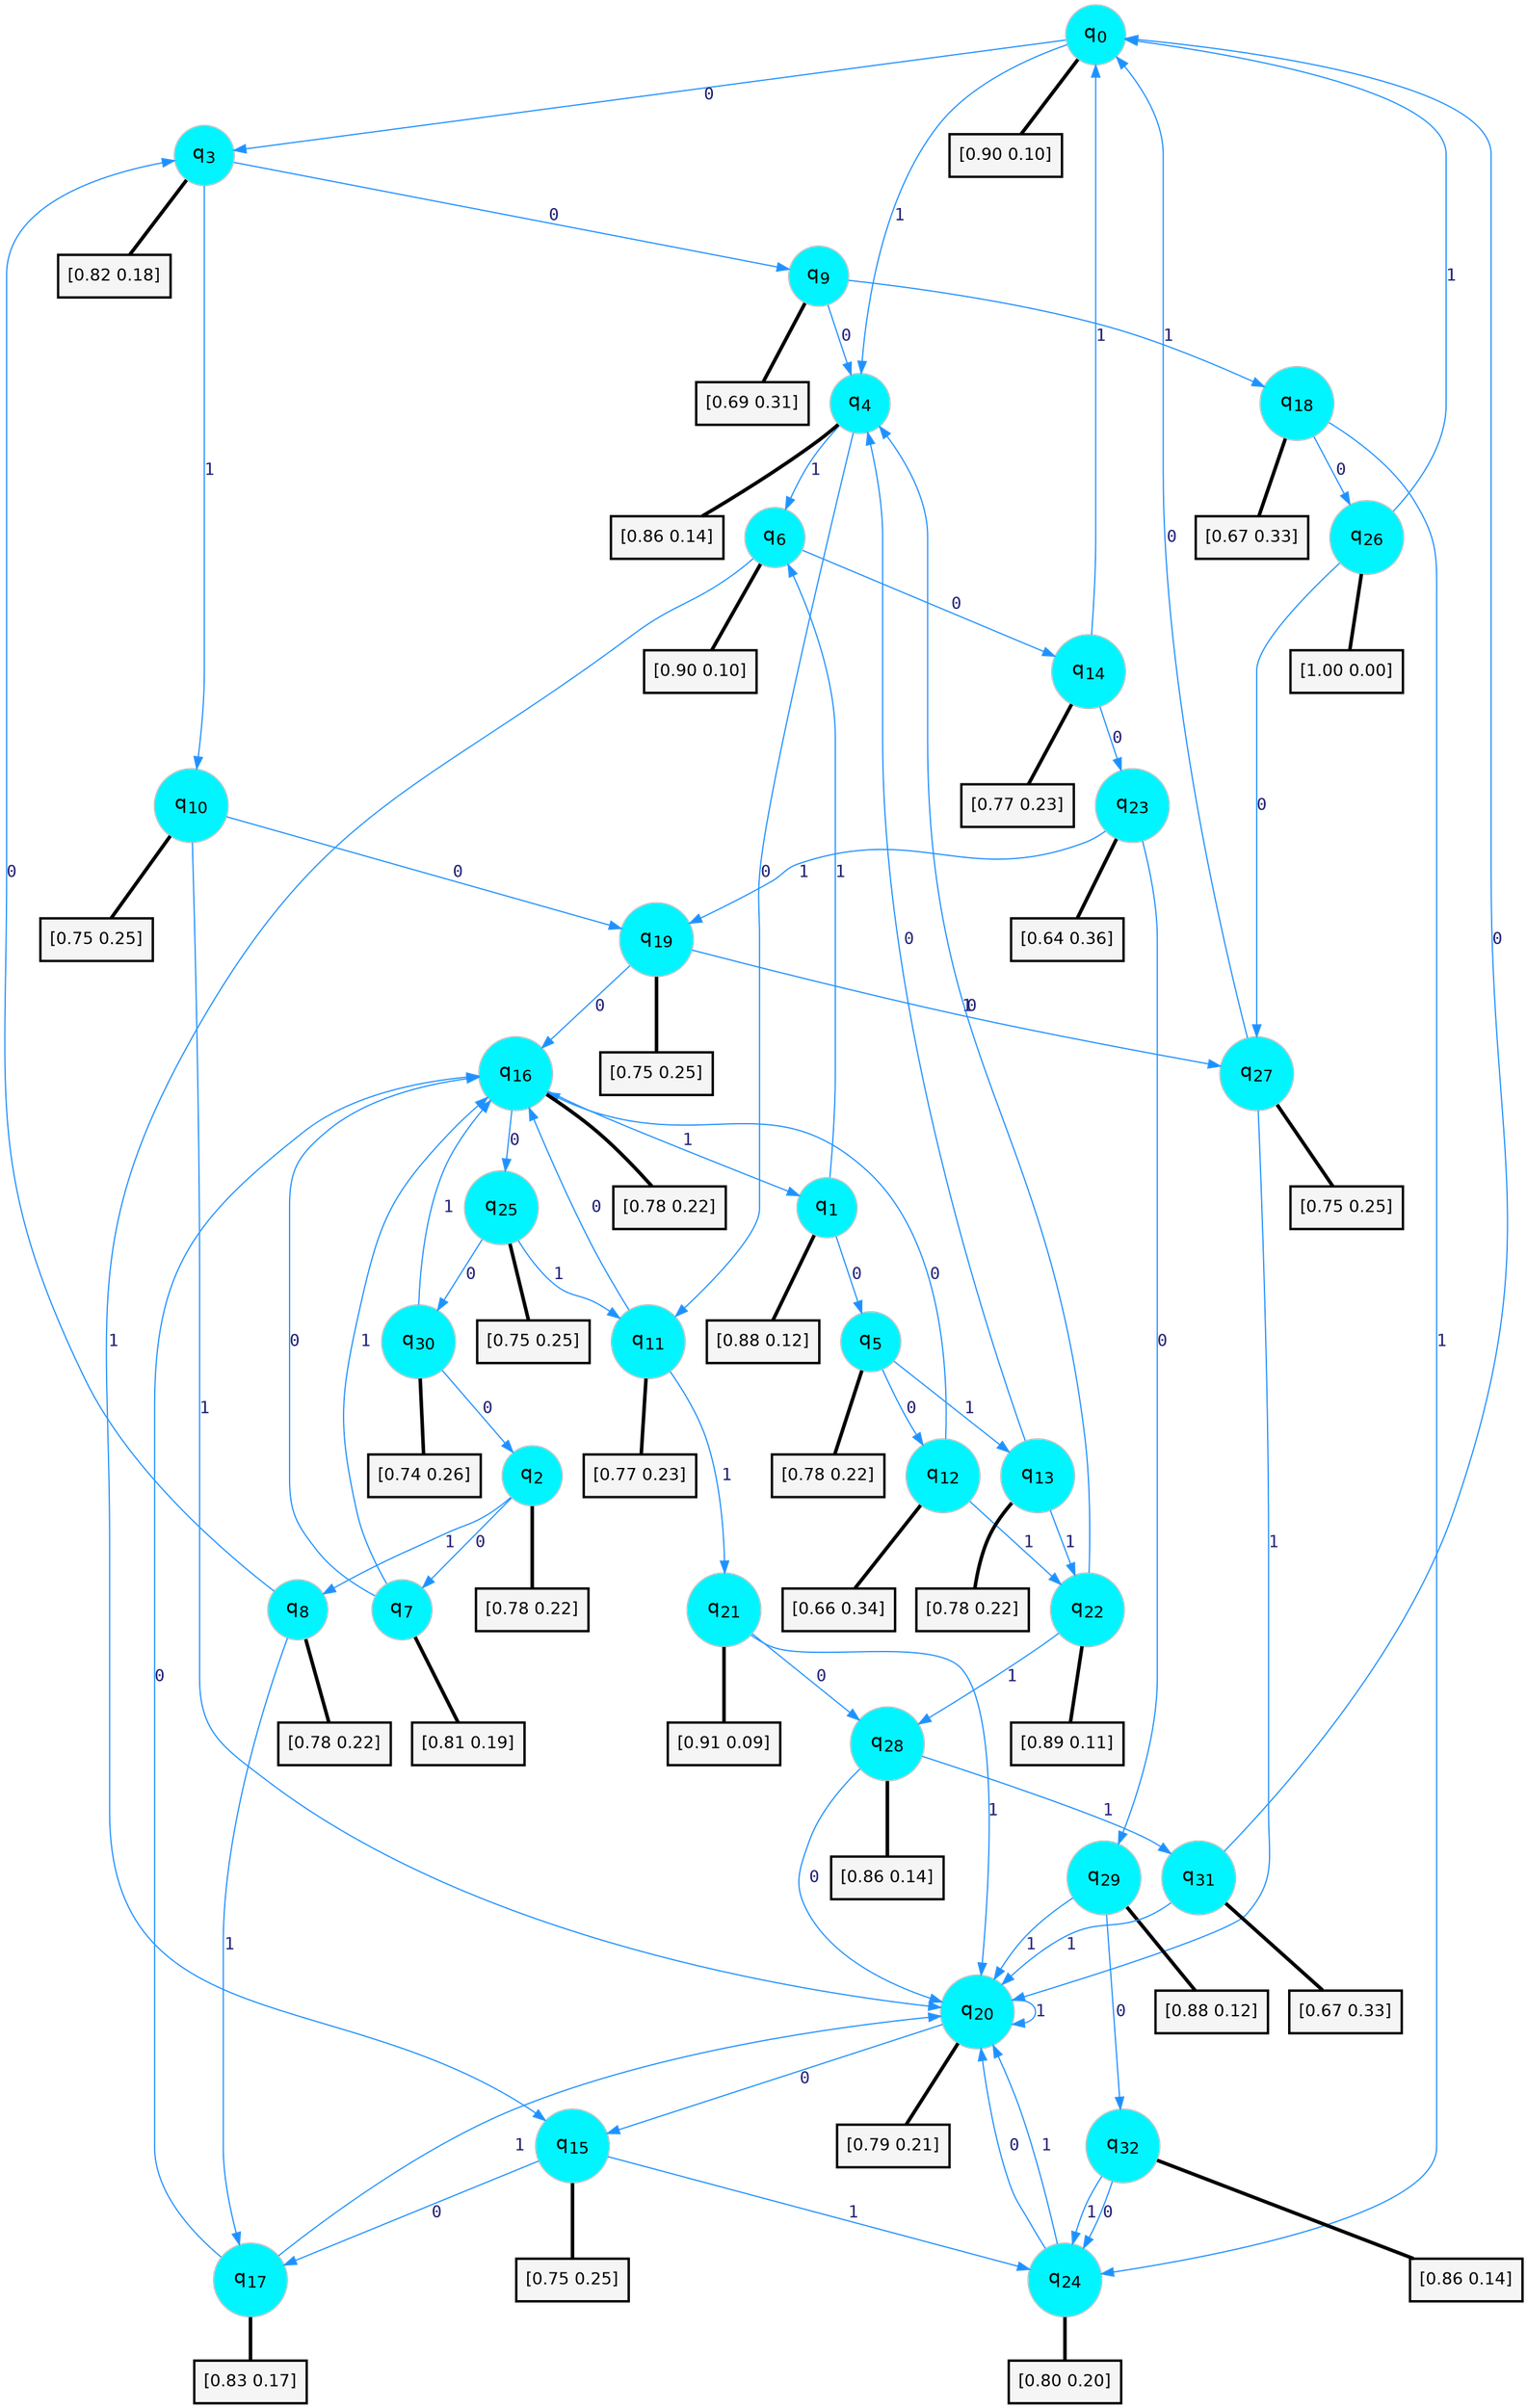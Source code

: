 digraph G {
graph [
bgcolor=transparent, dpi=300, rankdir=TD, size="40,25"];
node [
color=gray, fillcolor=turquoise1, fontcolor=black, fontname=Helvetica, fontsize=16, fontweight=bold, shape=circle, style=filled];
edge [
arrowsize=1, color=dodgerblue1, fontcolor=midnightblue, fontname=courier, fontweight=bold, penwidth=1, style=solid, weight=20];
0[label=<q<SUB>0</SUB>>];
1[label=<q<SUB>1</SUB>>];
2[label=<q<SUB>2</SUB>>];
3[label=<q<SUB>3</SUB>>];
4[label=<q<SUB>4</SUB>>];
5[label=<q<SUB>5</SUB>>];
6[label=<q<SUB>6</SUB>>];
7[label=<q<SUB>7</SUB>>];
8[label=<q<SUB>8</SUB>>];
9[label=<q<SUB>9</SUB>>];
10[label=<q<SUB>10</SUB>>];
11[label=<q<SUB>11</SUB>>];
12[label=<q<SUB>12</SUB>>];
13[label=<q<SUB>13</SUB>>];
14[label=<q<SUB>14</SUB>>];
15[label=<q<SUB>15</SUB>>];
16[label=<q<SUB>16</SUB>>];
17[label=<q<SUB>17</SUB>>];
18[label=<q<SUB>18</SUB>>];
19[label=<q<SUB>19</SUB>>];
20[label=<q<SUB>20</SUB>>];
21[label=<q<SUB>21</SUB>>];
22[label=<q<SUB>22</SUB>>];
23[label=<q<SUB>23</SUB>>];
24[label=<q<SUB>24</SUB>>];
25[label=<q<SUB>25</SUB>>];
26[label=<q<SUB>26</SUB>>];
27[label=<q<SUB>27</SUB>>];
28[label=<q<SUB>28</SUB>>];
29[label=<q<SUB>29</SUB>>];
30[label=<q<SUB>30</SUB>>];
31[label=<q<SUB>31</SUB>>];
32[label=<q<SUB>32</SUB>>];
33[label="[0.90 0.10]", shape=box,fontcolor=black, fontname=Helvetica, fontsize=14, penwidth=2, fillcolor=whitesmoke,color=black];
34[label="[0.88 0.12]", shape=box,fontcolor=black, fontname=Helvetica, fontsize=14, penwidth=2, fillcolor=whitesmoke,color=black];
35[label="[0.78 0.22]", shape=box,fontcolor=black, fontname=Helvetica, fontsize=14, penwidth=2, fillcolor=whitesmoke,color=black];
36[label="[0.82 0.18]", shape=box,fontcolor=black, fontname=Helvetica, fontsize=14, penwidth=2, fillcolor=whitesmoke,color=black];
37[label="[0.86 0.14]", shape=box,fontcolor=black, fontname=Helvetica, fontsize=14, penwidth=2, fillcolor=whitesmoke,color=black];
38[label="[0.78 0.22]", shape=box,fontcolor=black, fontname=Helvetica, fontsize=14, penwidth=2, fillcolor=whitesmoke,color=black];
39[label="[0.90 0.10]", shape=box,fontcolor=black, fontname=Helvetica, fontsize=14, penwidth=2, fillcolor=whitesmoke,color=black];
40[label="[0.81 0.19]", shape=box,fontcolor=black, fontname=Helvetica, fontsize=14, penwidth=2, fillcolor=whitesmoke,color=black];
41[label="[0.78 0.22]", shape=box,fontcolor=black, fontname=Helvetica, fontsize=14, penwidth=2, fillcolor=whitesmoke,color=black];
42[label="[0.69 0.31]", shape=box,fontcolor=black, fontname=Helvetica, fontsize=14, penwidth=2, fillcolor=whitesmoke,color=black];
43[label="[0.75 0.25]", shape=box,fontcolor=black, fontname=Helvetica, fontsize=14, penwidth=2, fillcolor=whitesmoke,color=black];
44[label="[0.77 0.23]", shape=box,fontcolor=black, fontname=Helvetica, fontsize=14, penwidth=2, fillcolor=whitesmoke,color=black];
45[label="[0.66 0.34]", shape=box,fontcolor=black, fontname=Helvetica, fontsize=14, penwidth=2, fillcolor=whitesmoke,color=black];
46[label="[0.78 0.22]", shape=box,fontcolor=black, fontname=Helvetica, fontsize=14, penwidth=2, fillcolor=whitesmoke,color=black];
47[label="[0.77 0.23]", shape=box,fontcolor=black, fontname=Helvetica, fontsize=14, penwidth=2, fillcolor=whitesmoke,color=black];
48[label="[0.75 0.25]", shape=box,fontcolor=black, fontname=Helvetica, fontsize=14, penwidth=2, fillcolor=whitesmoke,color=black];
49[label="[0.78 0.22]", shape=box,fontcolor=black, fontname=Helvetica, fontsize=14, penwidth=2, fillcolor=whitesmoke,color=black];
50[label="[0.83 0.17]", shape=box,fontcolor=black, fontname=Helvetica, fontsize=14, penwidth=2, fillcolor=whitesmoke,color=black];
51[label="[0.67 0.33]", shape=box,fontcolor=black, fontname=Helvetica, fontsize=14, penwidth=2, fillcolor=whitesmoke,color=black];
52[label="[0.75 0.25]", shape=box,fontcolor=black, fontname=Helvetica, fontsize=14, penwidth=2, fillcolor=whitesmoke,color=black];
53[label="[0.79 0.21]", shape=box,fontcolor=black, fontname=Helvetica, fontsize=14, penwidth=2, fillcolor=whitesmoke,color=black];
54[label="[0.91 0.09]", shape=box,fontcolor=black, fontname=Helvetica, fontsize=14, penwidth=2, fillcolor=whitesmoke,color=black];
55[label="[0.89 0.11]", shape=box,fontcolor=black, fontname=Helvetica, fontsize=14, penwidth=2, fillcolor=whitesmoke,color=black];
56[label="[0.64 0.36]", shape=box,fontcolor=black, fontname=Helvetica, fontsize=14, penwidth=2, fillcolor=whitesmoke,color=black];
57[label="[0.80 0.20]", shape=box,fontcolor=black, fontname=Helvetica, fontsize=14, penwidth=2, fillcolor=whitesmoke,color=black];
58[label="[0.75 0.25]", shape=box,fontcolor=black, fontname=Helvetica, fontsize=14, penwidth=2, fillcolor=whitesmoke,color=black];
59[label="[1.00 0.00]", shape=box,fontcolor=black, fontname=Helvetica, fontsize=14, penwidth=2, fillcolor=whitesmoke,color=black];
60[label="[0.75 0.25]", shape=box,fontcolor=black, fontname=Helvetica, fontsize=14, penwidth=2, fillcolor=whitesmoke,color=black];
61[label="[0.86 0.14]", shape=box,fontcolor=black, fontname=Helvetica, fontsize=14, penwidth=2, fillcolor=whitesmoke,color=black];
62[label="[0.88 0.12]", shape=box,fontcolor=black, fontname=Helvetica, fontsize=14, penwidth=2, fillcolor=whitesmoke,color=black];
63[label="[0.74 0.26]", shape=box,fontcolor=black, fontname=Helvetica, fontsize=14, penwidth=2, fillcolor=whitesmoke,color=black];
64[label="[0.67 0.33]", shape=box,fontcolor=black, fontname=Helvetica, fontsize=14, penwidth=2, fillcolor=whitesmoke,color=black];
65[label="[0.86 0.14]", shape=box,fontcolor=black, fontname=Helvetica, fontsize=14, penwidth=2, fillcolor=whitesmoke,color=black];
0->3 [label=0];
0->4 [label=1];
0->33 [arrowhead=none, penwidth=3,color=black];
1->5 [label=0];
1->6 [label=1];
1->34 [arrowhead=none, penwidth=3,color=black];
2->7 [label=0];
2->8 [label=1];
2->35 [arrowhead=none, penwidth=3,color=black];
3->9 [label=0];
3->10 [label=1];
3->36 [arrowhead=none, penwidth=3,color=black];
4->11 [label=0];
4->6 [label=1];
4->37 [arrowhead=none, penwidth=3,color=black];
5->12 [label=0];
5->13 [label=1];
5->38 [arrowhead=none, penwidth=3,color=black];
6->14 [label=0];
6->15 [label=1];
6->39 [arrowhead=none, penwidth=3,color=black];
7->16 [label=0];
7->16 [label=1];
7->40 [arrowhead=none, penwidth=3,color=black];
8->3 [label=0];
8->17 [label=1];
8->41 [arrowhead=none, penwidth=3,color=black];
9->4 [label=0];
9->18 [label=1];
9->42 [arrowhead=none, penwidth=3,color=black];
10->19 [label=0];
10->20 [label=1];
10->43 [arrowhead=none, penwidth=3,color=black];
11->16 [label=0];
11->21 [label=1];
11->44 [arrowhead=none, penwidth=3,color=black];
12->16 [label=0];
12->22 [label=1];
12->45 [arrowhead=none, penwidth=3,color=black];
13->4 [label=0];
13->22 [label=1];
13->46 [arrowhead=none, penwidth=3,color=black];
14->23 [label=0];
14->0 [label=1];
14->47 [arrowhead=none, penwidth=3,color=black];
15->17 [label=0];
15->24 [label=1];
15->48 [arrowhead=none, penwidth=3,color=black];
16->25 [label=0];
16->1 [label=1];
16->49 [arrowhead=none, penwidth=3,color=black];
17->16 [label=0];
17->20 [label=1];
17->50 [arrowhead=none, penwidth=3,color=black];
18->26 [label=0];
18->24 [label=1];
18->51 [arrowhead=none, penwidth=3,color=black];
19->16 [label=0];
19->27 [label=1];
19->52 [arrowhead=none, penwidth=3,color=black];
20->15 [label=0];
20->20 [label=1];
20->53 [arrowhead=none, penwidth=3,color=black];
21->28 [label=0];
21->20 [label=1];
21->54 [arrowhead=none, penwidth=3,color=black];
22->4 [label=0];
22->28 [label=1];
22->55 [arrowhead=none, penwidth=3,color=black];
23->29 [label=0];
23->19 [label=1];
23->56 [arrowhead=none, penwidth=3,color=black];
24->20 [label=0];
24->20 [label=1];
24->57 [arrowhead=none, penwidth=3,color=black];
25->30 [label=0];
25->11 [label=1];
25->58 [arrowhead=none, penwidth=3,color=black];
26->27 [label=0];
26->0 [label=1];
26->59 [arrowhead=none, penwidth=3,color=black];
27->0 [label=0];
27->20 [label=1];
27->60 [arrowhead=none, penwidth=3,color=black];
28->20 [label=0];
28->31 [label=1];
28->61 [arrowhead=none, penwidth=3,color=black];
29->32 [label=0];
29->20 [label=1];
29->62 [arrowhead=none, penwidth=3,color=black];
30->2 [label=0];
30->16 [label=1];
30->63 [arrowhead=none, penwidth=3,color=black];
31->0 [label=0];
31->20 [label=1];
31->64 [arrowhead=none, penwidth=3,color=black];
32->24 [label=0];
32->24 [label=1];
32->65 [arrowhead=none, penwidth=3,color=black];
}
